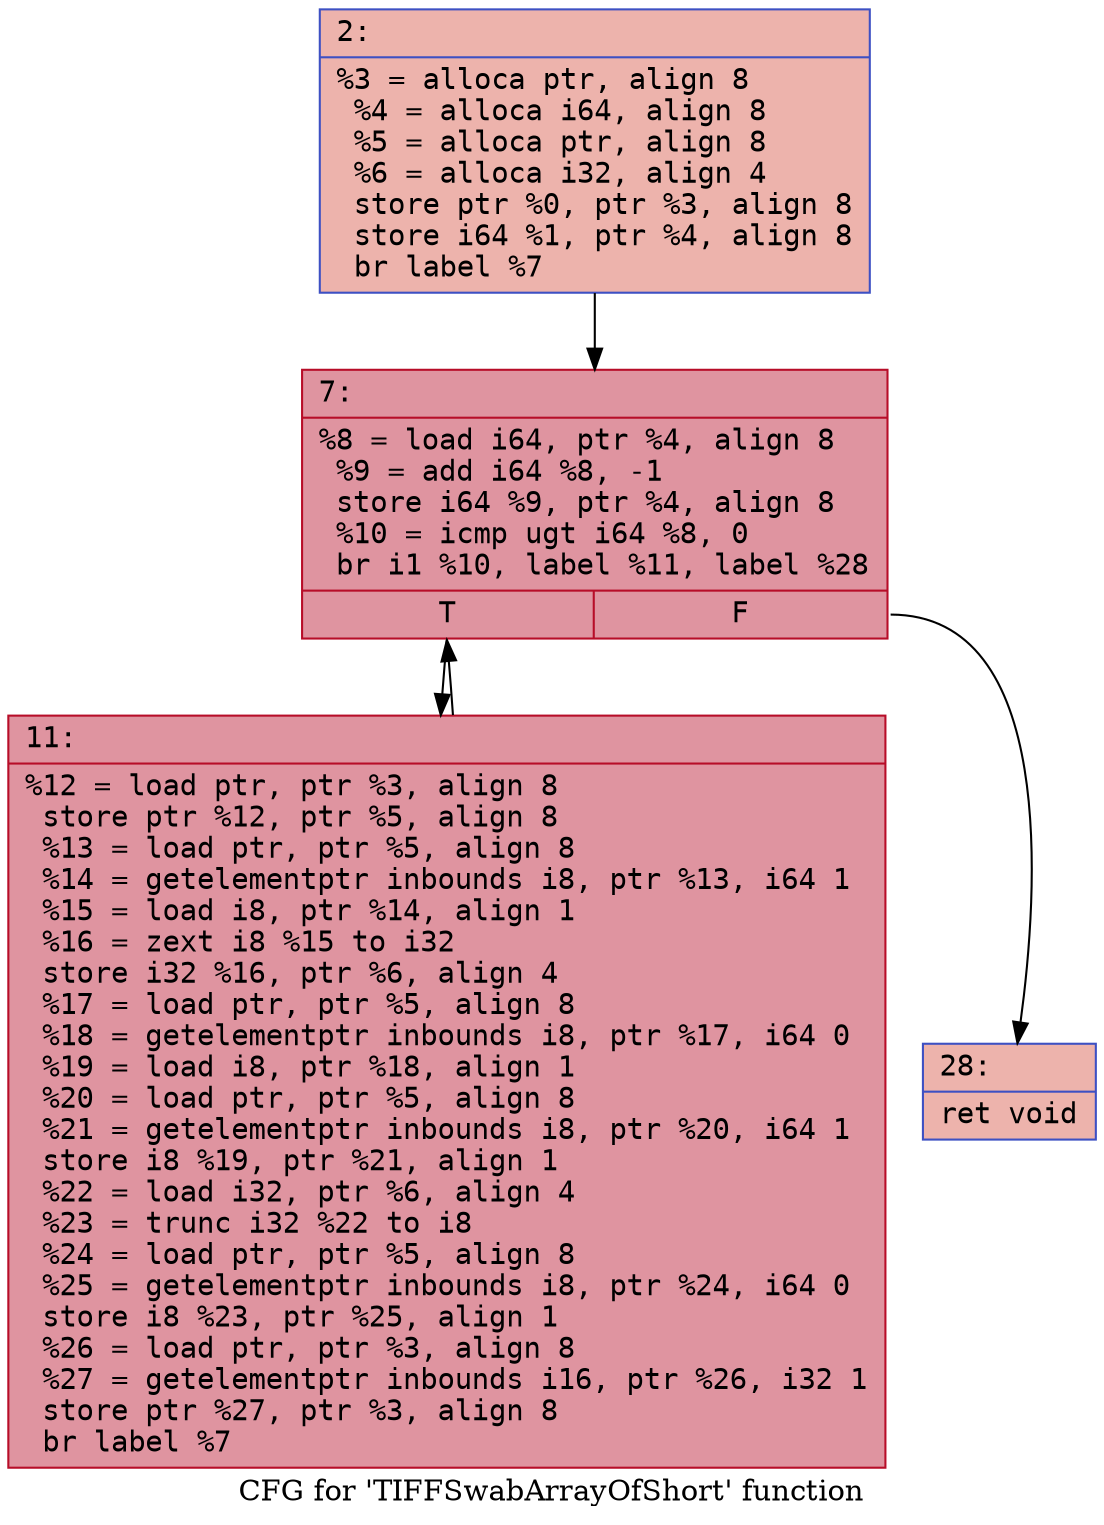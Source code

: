 digraph "CFG for 'TIFFSwabArrayOfShort' function" {
	label="CFG for 'TIFFSwabArrayOfShort' function";

	Node0x600000496120 [shape=record,color="#3d50c3ff", style=filled, fillcolor="#d6524470" fontname="Courier",label="{2:\l|  %3 = alloca ptr, align 8\l  %4 = alloca i64, align 8\l  %5 = alloca ptr, align 8\l  %6 = alloca i32, align 4\l  store ptr %0, ptr %3, align 8\l  store i64 %1, ptr %4, align 8\l  br label %7\l}"];
	Node0x600000496120 -> Node0x600000496170[tooltip="2 -> 7\nProbability 100.00%" ];
	Node0x600000496170 [shape=record,color="#b70d28ff", style=filled, fillcolor="#b70d2870" fontname="Courier",label="{7:\l|  %8 = load i64, ptr %4, align 8\l  %9 = add i64 %8, -1\l  store i64 %9, ptr %4, align 8\l  %10 = icmp ugt i64 %8, 0\l  br i1 %10, label %11, label %28\l|{<s0>T|<s1>F}}"];
	Node0x600000496170:s0 -> Node0x6000004961c0[tooltip="7 -> 11\nProbability 96.88%" ];
	Node0x600000496170:s1 -> Node0x600000496210[tooltip="7 -> 28\nProbability 3.12%" ];
	Node0x6000004961c0 [shape=record,color="#b70d28ff", style=filled, fillcolor="#b70d2870" fontname="Courier",label="{11:\l|  %12 = load ptr, ptr %3, align 8\l  store ptr %12, ptr %5, align 8\l  %13 = load ptr, ptr %5, align 8\l  %14 = getelementptr inbounds i8, ptr %13, i64 1\l  %15 = load i8, ptr %14, align 1\l  %16 = zext i8 %15 to i32\l  store i32 %16, ptr %6, align 4\l  %17 = load ptr, ptr %5, align 8\l  %18 = getelementptr inbounds i8, ptr %17, i64 0\l  %19 = load i8, ptr %18, align 1\l  %20 = load ptr, ptr %5, align 8\l  %21 = getelementptr inbounds i8, ptr %20, i64 1\l  store i8 %19, ptr %21, align 1\l  %22 = load i32, ptr %6, align 4\l  %23 = trunc i32 %22 to i8\l  %24 = load ptr, ptr %5, align 8\l  %25 = getelementptr inbounds i8, ptr %24, i64 0\l  store i8 %23, ptr %25, align 1\l  %26 = load ptr, ptr %3, align 8\l  %27 = getelementptr inbounds i16, ptr %26, i32 1\l  store ptr %27, ptr %3, align 8\l  br label %7\l}"];
	Node0x6000004961c0 -> Node0x600000496170[tooltip="11 -> 7\nProbability 100.00%" ];
	Node0x600000496210 [shape=record,color="#3d50c3ff", style=filled, fillcolor="#d6524470" fontname="Courier",label="{28:\l|  ret void\l}"];
}
